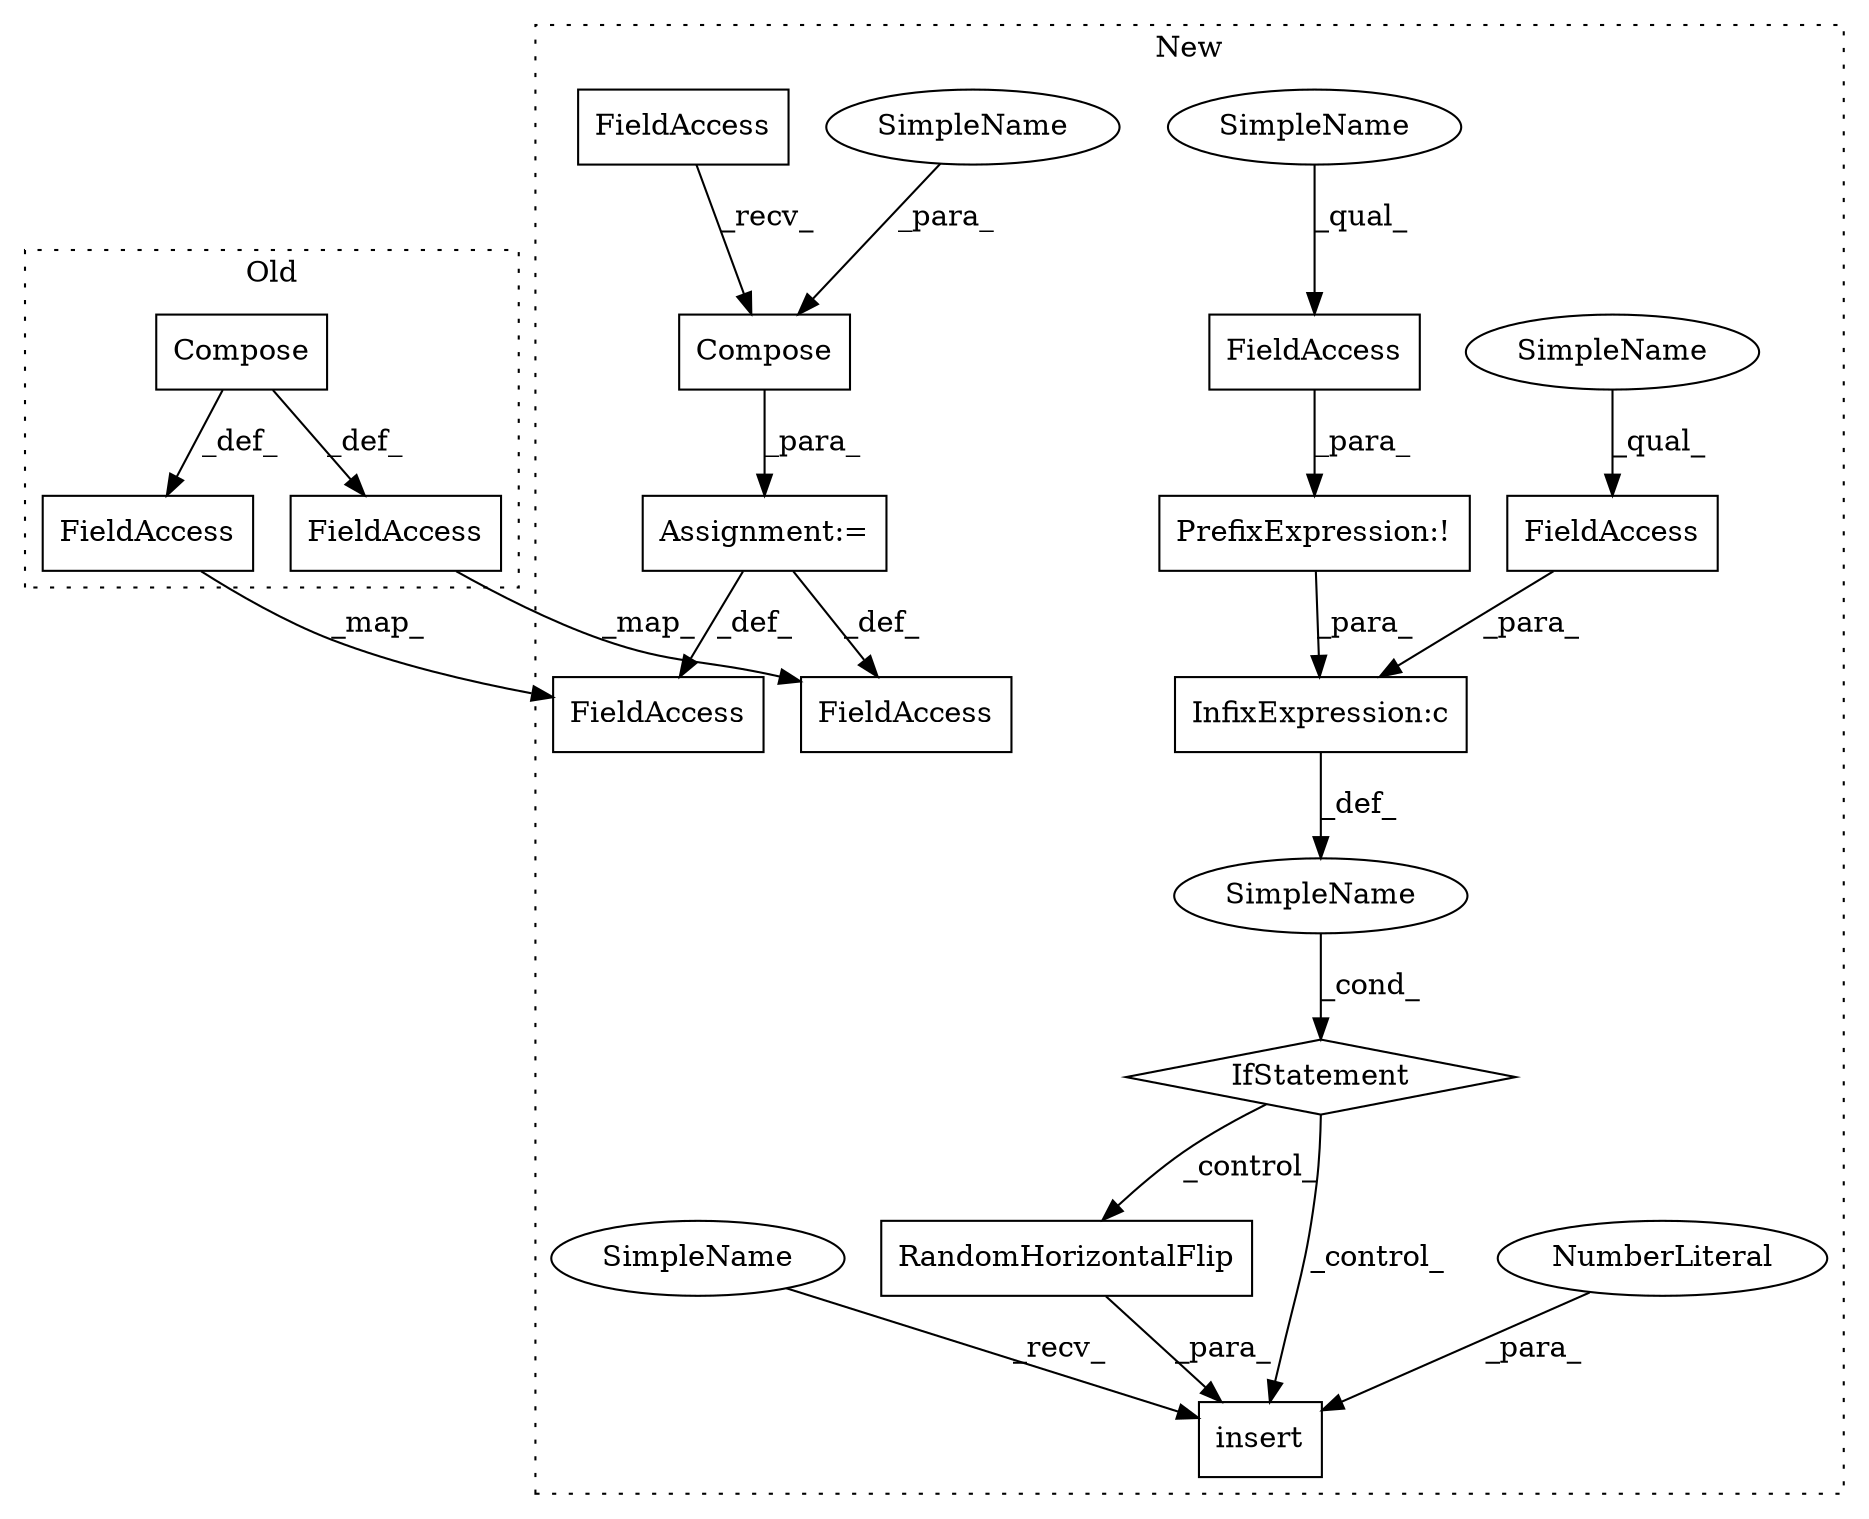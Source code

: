 digraph G {
subgraph cluster0 {
1 [label="Compose" a="32" s="2322,2583" l="8,1" shape="box"];
15 [label="FieldAccess" a="22" s="3008" l="14" shape="box"];
17 [label="FieldAccess" a="22" s="3068" l="16" shape="box"];
label = "Old";
style="dotted";
}
subgraph cluster1 {
2 [label="RandomHorizontalFlip" a="32" s="2680" l="22" shape="box"];
3 [label="PrefixExpression:!" a="38" s="2610" l="1" shape="box"];
4 [label="InfixExpression:c" a="27" s="2606" l="4" shape="box"];
5 [label="FieldAccess" a="22" s="2611" l="11" shape="box"];
6 [label="FieldAccess" a="22" s="2595" l="11" shape="box"];
7 [label="SimpleName" a="42" s="" l="" shape="ellipse"];
8 [label="insert" a="32" s="2648,2702" l="7,1" shape="box"];
9 [label="Compose" a="32" s="2748,2771" l="8,1" shape="box"];
10 [label="NumberLiteral" a="34" s="2655" l="1" shape="ellipse"];
11 [label="FieldAccess" a="22" s="2725" l="11" shape="box"];
12 [label="IfStatement" a="25" s="2591,2622" l="4,2" shape="diamond"];
13 [label="Assignment:=" a="7" s="2724" l="1" shape="box"];
14 [label="FieldAccess" a="22" s="3196" l="14" shape="box"];
16 [label="FieldAccess" a="22" s="3256" l="16" shape="box"];
18 [label="SimpleName" a="42" s="2611" l="3" shape="ellipse"];
19 [label="SimpleName" a="42" s="2595" l="3" shape="ellipse"];
20 [label="SimpleName" a="42" s="2756" l="15" shape="ellipse"];
21 [label="SimpleName" a="42" s="2632" l="15" shape="ellipse"];
label = "New";
style="dotted";
}
1 -> 15 [label="_def_"];
1 -> 17 [label="_def_"];
2 -> 8 [label="_para_"];
3 -> 4 [label="_para_"];
4 -> 7 [label="_def_"];
5 -> 3 [label="_para_"];
6 -> 4 [label="_para_"];
7 -> 12 [label="_cond_"];
9 -> 13 [label="_para_"];
10 -> 8 [label="_para_"];
11 -> 9 [label="_recv_"];
12 -> 2 [label="_control_"];
12 -> 8 [label="_control_"];
13 -> 16 [label="_def_"];
13 -> 14 [label="_def_"];
15 -> 14 [label="_map_"];
17 -> 16 [label="_map_"];
18 -> 5 [label="_qual_"];
19 -> 6 [label="_qual_"];
20 -> 9 [label="_para_"];
21 -> 8 [label="_recv_"];
}